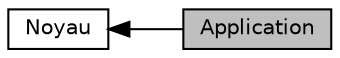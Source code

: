 digraph "Application"
{
  edge [fontname="Helvetica",fontsize="10",labelfontname="Helvetica",labelfontsize="10"];
  node [fontname="Helvetica",fontsize="10",shape=record];
  rankdir=LR;
  Node1 [label="Noyau",height=0.2,width=0.4,color="black", fillcolor="white", style="filled",URL="$d2/d3a/group___noyau.html"];
  Node0 [label="Application",height=0.2,width=0.4,color="black", fillcolor="grey75", style="filled", fontcolor="black"];
  Node1->Node0 [shape=plaintext, dir="back", style="solid"];
}
